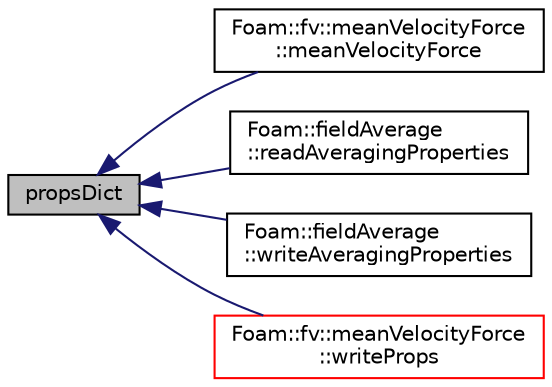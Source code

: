 digraph "propsDict"
{
  bgcolor="transparent";
  edge [fontname="Helvetica",fontsize="10",labelfontname="Helvetica",labelfontsize="10"];
  node [fontname="Helvetica",fontsize="10",shape=record];
  rankdir="LR";
  Node1 [label="propsDict",height=0.2,width=0.4,color="black", fillcolor="grey75", style="filled", fontcolor="black"];
  Node1 -> Node2 [dir="back",color="midnightblue",fontsize="10",style="solid",fontname="Helvetica"];
  Node2 [label="Foam::fv::meanVelocityForce\l::meanVelocityForce",height=0.2,width=0.4,color="black",URL="$a01445.html#a328b38cb6131369e2de13db01d24ad00",tooltip="Construct from explicit source name and mesh. "];
  Node1 -> Node3 [dir="back",color="midnightblue",fontsize="10",style="solid",fontname="Helvetica"];
  Node3 [label="Foam::fieldAverage\l::readAveragingProperties",height=0.2,width=0.4,color="black",URL="$a00751.html#acdc49190984d3223cc808b5a80986fac",tooltip="Read averaging properties - steps and time. "];
  Node1 -> Node4 [dir="back",color="midnightblue",fontsize="10",style="solid",fontname="Helvetica"];
  Node4 [label="Foam::fieldAverage\l::writeAveragingProperties",height=0.2,width=0.4,color="black",URL="$a00751.html#a5616872456df82613ff3cb2ed823f691",tooltip="Write averaging properties - steps and time. "];
  Node1 -> Node5 [dir="back",color="midnightblue",fontsize="10",style="solid",fontname="Helvetica"];
  Node5 [label="Foam::fv::meanVelocityForce\l::writeProps",height=0.2,width=0.4,color="red",URL="$a01445.html#a34a0004d2377c45e0f0cddac8d438aad",tooltip="Write the pressure gradient to file (for restarts etc) "];
}

